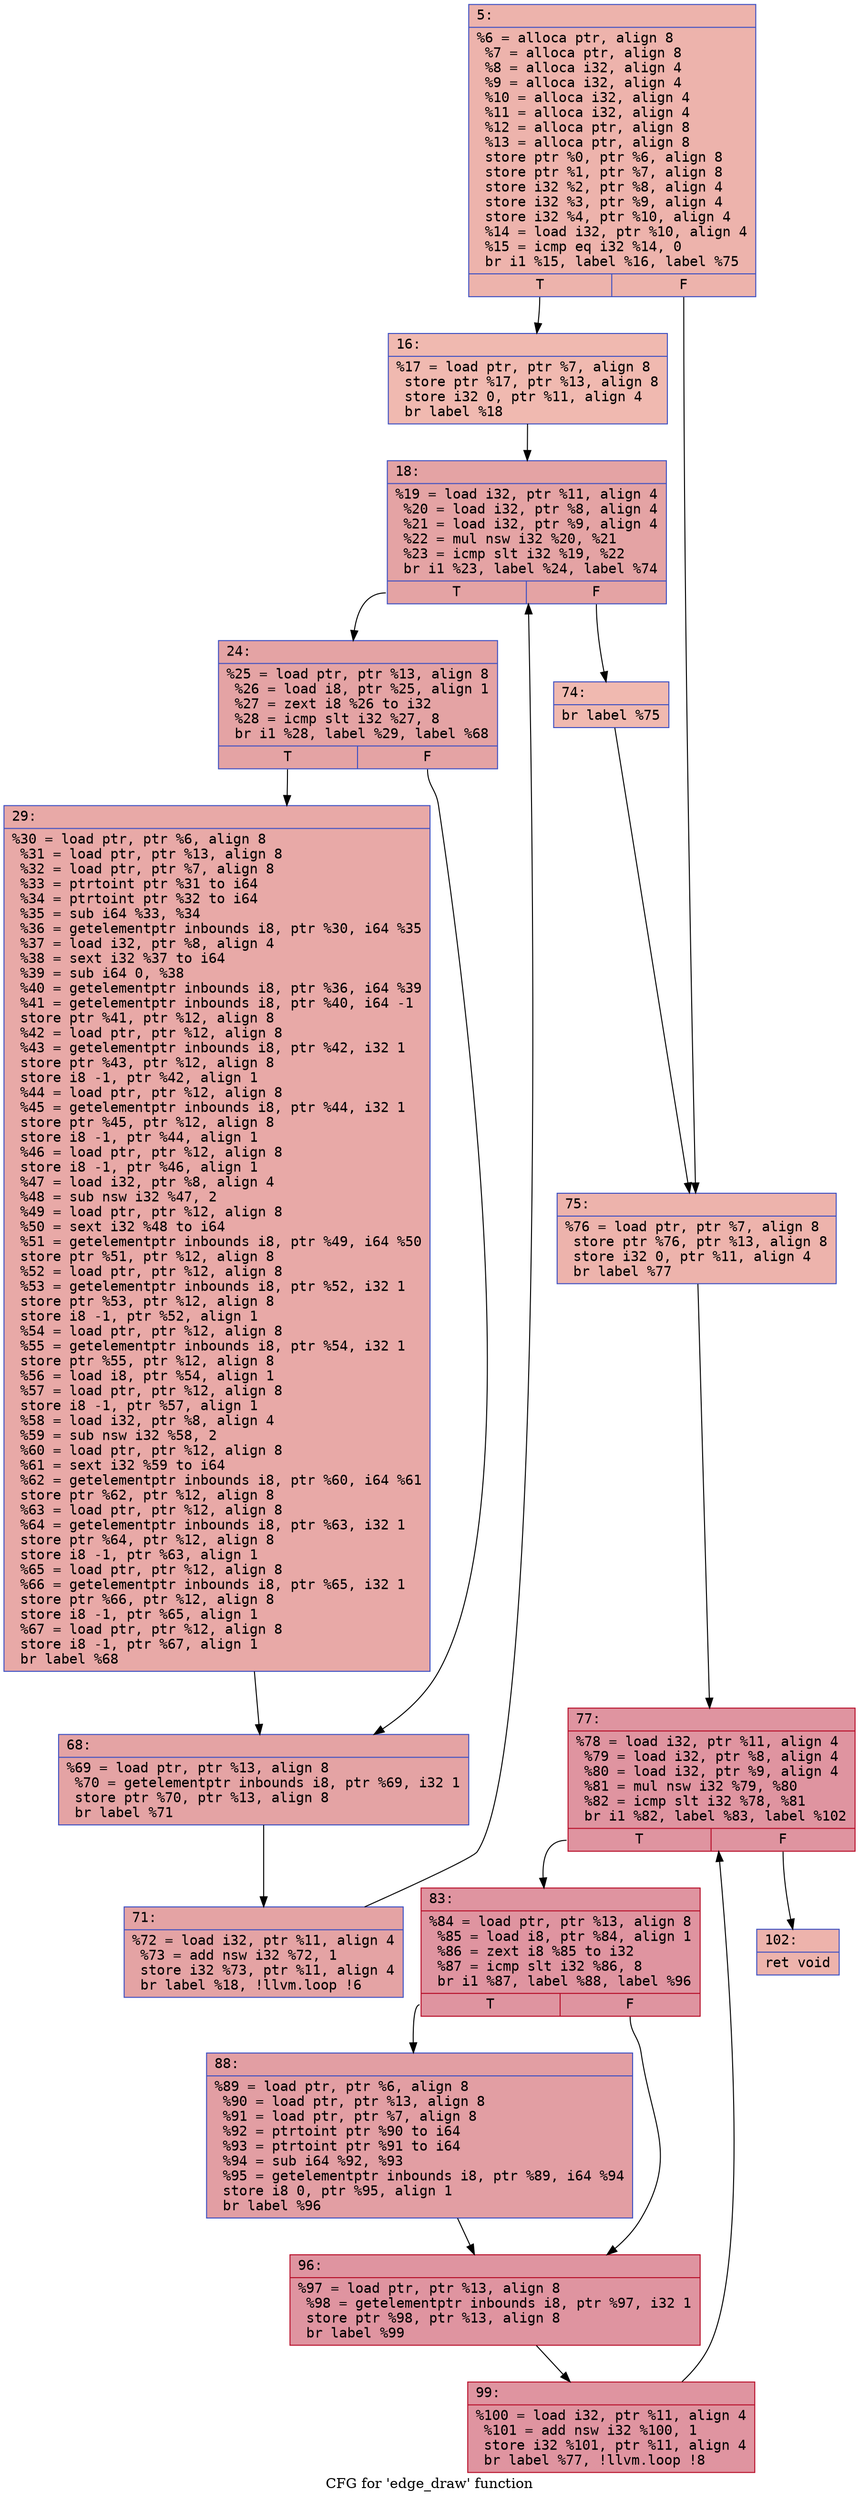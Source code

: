 digraph "CFG for 'edge_draw' function" {
	label="CFG for 'edge_draw' function";

	Node0x600002bc5680 [shape=record,color="#3d50c3ff", style=filled, fillcolor="#d6524470" fontname="Courier",label="{5:\l|  %6 = alloca ptr, align 8\l  %7 = alloca ptr, align 8\l  %8 = alloca i32, align 4\l  %9 = alloca i32, align 4\l  %10 = alloca i32, align 4\l  %11 = alloca i32, align 4\l  %12 = alloca ptr, align 8\l  %13 = alloca ptr, align 8\l  store ptr %0, ptr %6, align 8\l  store ptr %1, ptr %7, align 8\l  store i32 %2, ptr %8, align 4\l  store i32 %3, ptr %9, align 4\l  store i32 %4, ptr %10, align 4\l  %14 = load i32, ptr %10, align 4\l  %15 = icmp eq i32 %14, 0\l  br i1 %15, label %16, label %75\l|{<s0>T|<s1>F}}"];
	Node0x600002bc5680:s0 -> Node0x600002bc56d0[tooltip="5 -> 16\nProbability 37.50%" ];
	Node0x600002bc5680:s1 -> Node0x600002bc5900[tooltip="5 -> 75\nProbability 62.50%" ];
	Node0x600002bc56d0 [shape=record,color="#3d50c3ff", style=filled, fillcolor="#de614d70" fontname="Courier",label="{16:\l|  %17 = load ptr, ptr %7, align 8\l  store ptr %17, ptr %13, align 8\l  store i32 0, ptr %11, align 4\l  br label %18\l}"];
	Node0x600002bc56d0 -> Node0x600002bc5720[tooltip="16 -> 18\nProbability 100.00%" ];
	Node0x600002bc5720 [shape=record,color="#3d50c3ff", style=filled, fillcolor="#c32e3170" fontname="Courier",label="{18:\l|  %19 = load i32, ptr %11, align 4\l  %20 = load i32, ptr %8, align 4\l  %21 = load i32, ptr %9, align 4\l  %22 = mul nsw i32 %20, %21\l  %23 = icmp slt i32 %19, %22\l  br i1 %23, label %24, label %74\l|{<s0>T|<s1>F}}"];
	Node0x600002bc5720:s0 -> Node0x600002bc5770[tooltip="18 -> 24\nProbability 96.88%" ];
	Node0x600002bc5720:s1 -> Node0x600002bc58b0[tooltip="18 -> 74\nProbability 3.12%" ];
	Node0x600002bc5770 [shape=record,color="#3d50c3ff", style=filled, fillcolor="#c32e3170" fontname="Courier",label="{24:\l|  %25 = load ptr, ptr %13, align 8\l  %26 = load i8, ptr %25, align 1\l  %27 = zext i8 %26 to i32\l  %28 = icmp slt i32 %27, 8\l  br i1 %28, label %29, label %68\l|{<s0>T|<s1>F}}"];
	Node0x600002bc5770:s0 -> Node0x600002bc57c0[tooltip="24 -> 29\nProbability 50.00%" ];
	Node0x600002bc5770:s1 -> Node0x600002bc5810[tooltip="24 -> 68\nProbability 50.00%" ];
	Node0x600002bc57c0 [shape=record,color="#3d50c3ff", style=filled, fillcolor="#ca3b3770" fontname="Courier",label="{29:\l|  %30 = load ptr, ptr %6, align 8\l  %31 = load ptr, ptr %13, align 8\l  %32 = load ptr, ptr %7, align 8\l  %33 = ptrtoint ptr %31 to i64\l  %34 = ptrtoint ptr %32 to i64\l  %35 = sub i64 %33, %34\l  %36 = getelementptr inbounds i8, ptr %30, i64 %35\l  %37 = load i32, ptr %8, align 4\l  %38 = sext i32 %37 to i64\l  %39 = sub i64 0, %38\l  %40 = getelementptr inbounds i8, ptr %36, i64 %39\l  %41 = getelementptr inbounds i8, ptr %40, i64 -1\l  store ptr %41, ptr %12, align 8\l  %42 = load ptr, ptr %12, align 8\l  %43 = getelementptr inbounds i8, ptr %42, i32 1\l  store ptr %43, ptr %12, align 8\l  store i8 -1, ptr %42, align 1\l  %44 = load ptr, ptr %12, align 8\l  %45 = getelementptr inbounds i8, ptr %44, i32 1\l  store ptr %45, ptr %12, align 8\l  store i8 -1, ptr %44, align 1\l  %46 = load ptr, ptr %12, align 8\l  store i8 -1, ptr %46, align 1\l  %47 = load i32, ptr %8, align 4\l  %48 = sub nsw i32 %47, 2\l  %49 = load ptr, ptr %12, align 8\l  %50 = sext i32 %48 to i64\l  %51 = getelementptr inbounds i8, ptr %49, i64 %50\l  store ptr %51, ptr %12, align 8\l  %52 = load ptr, ptr %12, align 8\l  %53 = getelementptr inbounds i8, ptr %52, i32 1\l  store ptr %53, ptr %12, align 8\l  store i8 -1, ptr %52, align 1\l  %54 = load ptr, ptr %12, align 8\l  %55 = getelementptr inbounds i8, ptr %54, i32 1\l  store ptr %55, ptr %12, align 8\l  %56 = load i8, ptr %54, align 1\l  %57 = load ptr, ptr %12, align 8\l  store i8 -1, ptr %57, align 1\l  %58 = load i32, ptr %8, align 4\l  %59 = sub nsw i32 %58, 2\l  %60 = load ptr, ptr %12, align 8\l  %61 = sext i32 %59 to i64\l  %62 = getelementptr inbounds i8, ptr %60, i64 %61\l  store ptr %62, ptr %12, align 8\l  %63 = load ptr, ptr %12, align 8\l  %64 = getelementptr inbounds i8, ptr %63, i32 1\l  store ptr %64, ptr %12, align 8\l  store i8 -1, ptr %63, align 1\l  %65 = load ptr, ptr %12, align 8\l  %66 = getelementptr inbounds i8, ptr %65, i32 1\l  store ptr %66, ptr %12, align 8\l  store i8 -1, ptr %65, align 1\l  %67 = load ptr, ptr %12, align 8\l  store i8 -1, ptr %67, align 1\l  br label %68\l}"];
	Node0x600002bc57c0 -> Node0x600002bc5810[tooltip="29 -> 68\nProbability 100.00%" ];
	Node0x600002bc5810 [shape=record,color="#3d50c3ff", style=filled, fillcolor="#c32e3170" fontname="Courier",label="{68:\l|  %69 = load ptr, ptr %13, align 8\l  %70 = getelementptr inbounds i8, ptr %69, i32 1\l  store ptr %70, ptr %13, align 8\l  br label %71\l}"];
	Node0x600002bc5810 -> Node0x600002bc5860[tooltip="68 -> 71\nProbability 100.00%" ];
	Node0x600002bc5860 [shape=record,color="#3d50c3ff", style=filled, fillcolor="#c32e3170" fontname="Courier",label="{71:\l|  %72 = load i32, ptr %11, align 4\l  %73 = add nsw i32 %72, 1\l  store i32 %73, ptr %11, align 4\l  br label %18, !llvm.loop !6\l}"];
	Node0x600002bc5860 -> Node0x600002bc5720[tooltip="71 -> 18\nProbability 100.00%" ];
	Node0x600002bc58b0 [shape=record,color="#3d50c3ff", style=filled, fillcolor="#de614d70" fontname="Courier",label="{74:\l|  br label %75\l}"];
	Node0x600002bc58b0 -> Node0x600002bc5900[tooltip="74 -> 75\nProbability 100.00%" ];
	Node0x600002bc5900 [shape=record,color="#3d50c3ff", style=filled, fillcolor="#d6524470" fontname="Courier",label="{75:\l|  %76 = load ptr, ptr %7, align 8\l  store ptr %76, ptr %13, align 8\l  store i32 0, ptr %11, align 4\l  br label %77\l}"];
	Node0x600002bc5900 -> Node0x600002bc5950[tooltip="75 -> 77\nProbability 100.00%" ];
	Node0x600002bc5950 [shape=record,color="#b70d28ff", style=filled, fillcolor="#b70d2870" fontname="Courier",label="{77:\l|  %78 = load i32, ptr %11, align 4\l  %79 = load i32, ptr %8, align 4\l  %80 = load i32, ptr %9, align 4\l  %81 = mul nsw i32 %79, %80\l  %82 = icmp slt i32 %78, %81\l  br i1 %82, label %83, label %102\l|{<s0>T|<s1>F}}"];
	Node0x600002bc5950:s0 -> Node0x600002bc59a0[tooltip="77 -> 83\nProbability 96.88%" ];
	Node0x600002bc5950:s1 -> Node0x600002bc5ae0[tooltip="77 -> 102\nProbability 3.12%" ];
	Node0x600002bc59a0 [shape=record,color="#b70d28ff", style=filled, fillcolor="#b70d2870" fontname="Courier",label="{83:\l|  %84 = load ptr, ptr %13, align 8\l  %85 = load i8, ptr %84, align 1\l  %86 = zext i8 %85 to i32\l  %87 = icmp slt i32 %86, 8\l  br i1 %87, label %88, label %96\l|{<s0>T|<s1>F}}"];
	Node0x600002bc59a0:s0 -> Node0x600002bc59f0[tooltip="83 -> 88\nProbability 50.00%" ];
	Node0x600002bc59a0:s1 -> Node0x600002bc5a40[tooltip="83 -> 96\nProbability 50.00%" ];
	Node0x600002bc59f0 [shape=record,color="#3d50c3ff", style=filled, fillcolor="#be242e70" fontname="Courier",label="{88:\l|  %89 = load ptr, ptr %6, align 8\l  %90 = load ptr, ptr %13, align 8\l  %91 = load ptr, ptr %7, align 8\l  %92 = ptrtoint ptr %90 to i64\l  %93 = ptrtoint ptr %91 to i64\l  %94 = sub i64 %92, %93\l  %95 = getelementptr inbounds i8, ptr %89, i64 %94\l  store i8 0, ptr %95, align 1\l  br label %96\l}"];
	Node0x600002bc59f0 -> Node0x600002bc5a40[tooltip="88 -> 96\nProbability 100.00%" ];
	Node0x600002bc5a40 [shape=record,color="#b70d28ff", style=filled, fillcolor="#b70d2870" fontname="Courier",label="{96:\l|  %97 = load ptr, ptr %13, align 8\l  %98 = getelementptr inbounds i8, ptr %97, i32 1\l  store ptr %98, ptr %13, align 8\l  br label %99\l}"];
	Node0x600002bc5a40 -> Node0x600002bc5a90[tooltip="96 -> 99\nProbability 100.00%" ];
	Node0x600002bc5a90 [shape=record,color="#b70d28ff", style=filled, fillcolor="#b70d2870" fontname="Courier",label="{99:\l|  %100 = load i32, ptr %11, align 4\l  %101 = add nsw i32 %100, 1\l  store i32 %101, ptr %11, align 4\l  br label %77, !llvm.loop !8\l}"];
	Node0x600002bc5a90 -> Node0x600002bc5950[tooltip="99 -> 77\nProbability 100.00%" ];
	Node0x600002bc5ae0 [shape=record,color="#3d50c3ff", style=filled, fillcolor="#d6524470" fontname="Courier",label="{102:\l|  ret void\l}"];
}
